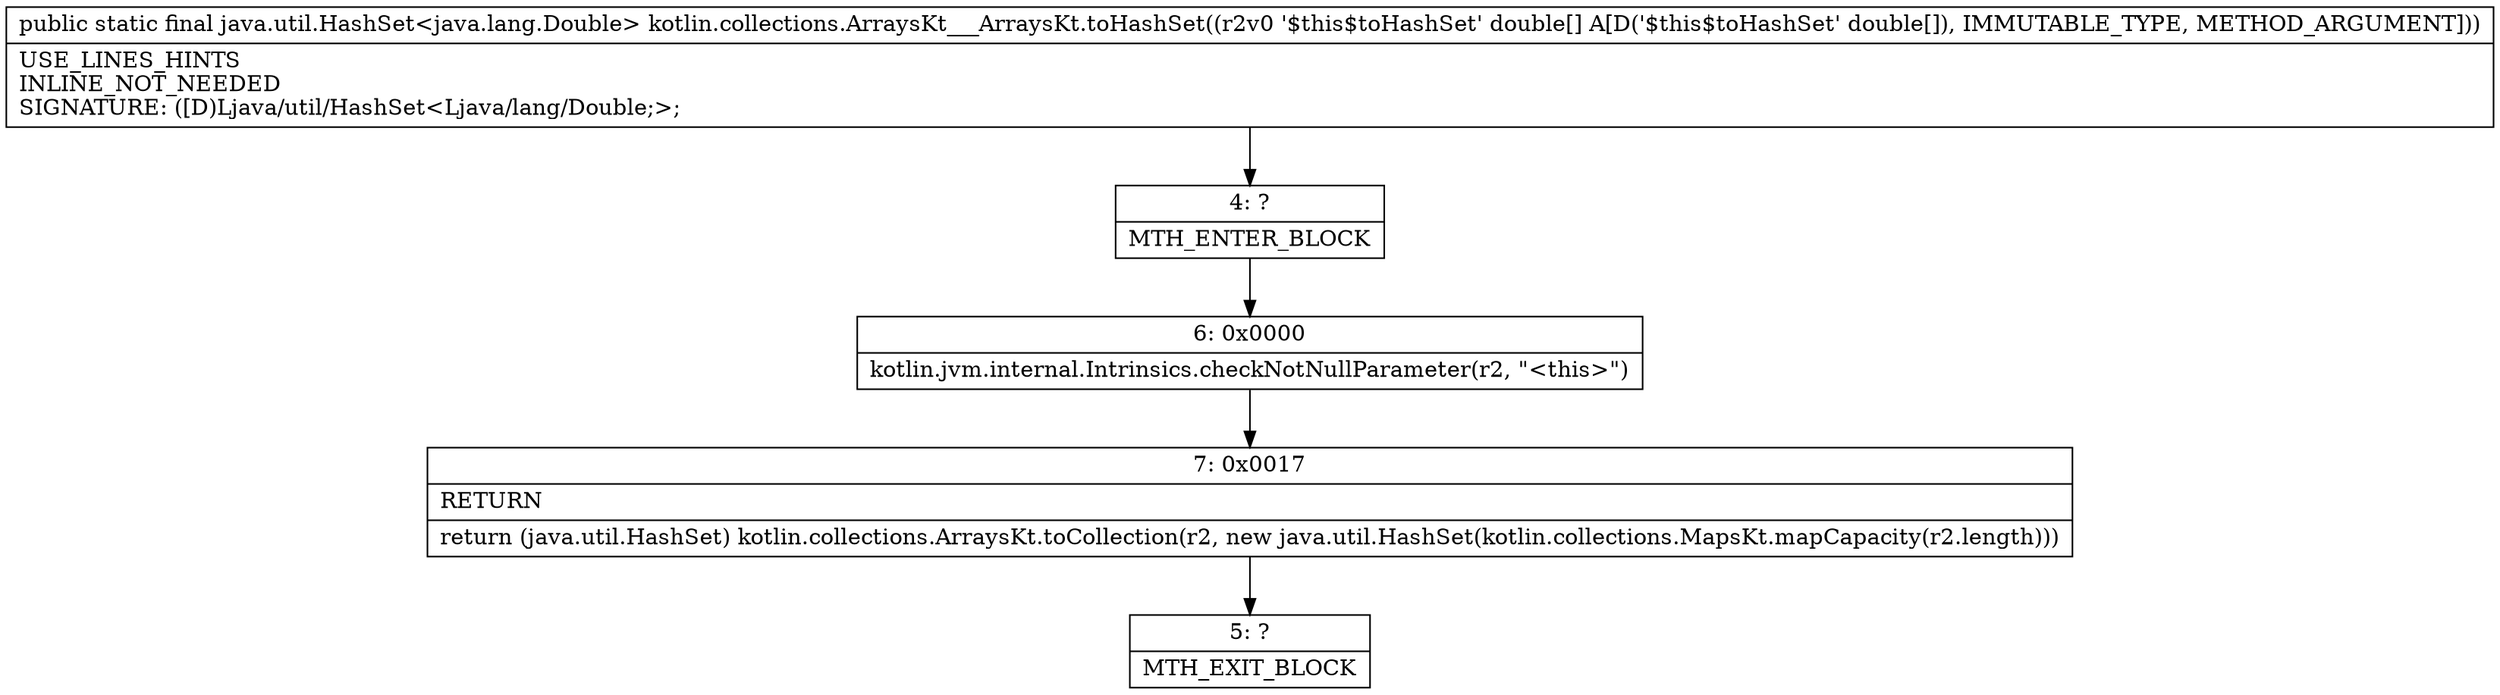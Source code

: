 digraph "CFG forkotlin.collections.ArraysKt___ArraysKt.toHashSet([D)Ljava\/util\/HashSet;" {
Node_4 [shape=record,label="{4\:\ ?|MTH_ENTER_BLOCK\l}"];
Node_6 [shape=record,label="{6\:\ 0x0000|kotlin.jvm.internal.Intrinsics.checkNotNullParameter(r2, \"\<this\>\")\l}"];
Node_7 [shape=record,label="{7\:\ 0x0017|RETURN\l|return (java.util.HashSet) kotlin.collections.ArraysKt.toCollection(r2, new java.util.HashSet(kotlin.collections.MapsKt.mapCapacity(r2.length)))\l}"];
Node_5 [shape=record,label="{5\:\ ?|MTH_EXIT_BLOCK\l}"];
MethodNode[shape=record,label="{public static final java.util.HashSet\<java.lang.Double\> kotlin.collections.ArraysKt___ArraysKt.toHashSet((r2v0 '$this$toHashSet' double[] A[D('$this$toHashSet' double[]), IMMUTABLE_TYPE, METHOD_ARGUMENT]))  | USE_LINES_HINTS\lINLINE_NOT_NEEDED\lSIGNATURE: ([D)Ljava\/util\/HashSet\<Ljava\/lang\/Double;\>;\l}"];
MethodNode -> Node_4;Node_4 -> Node_6;
Node_6 -> Node_7;
Node_7 -> Node_5;
}

